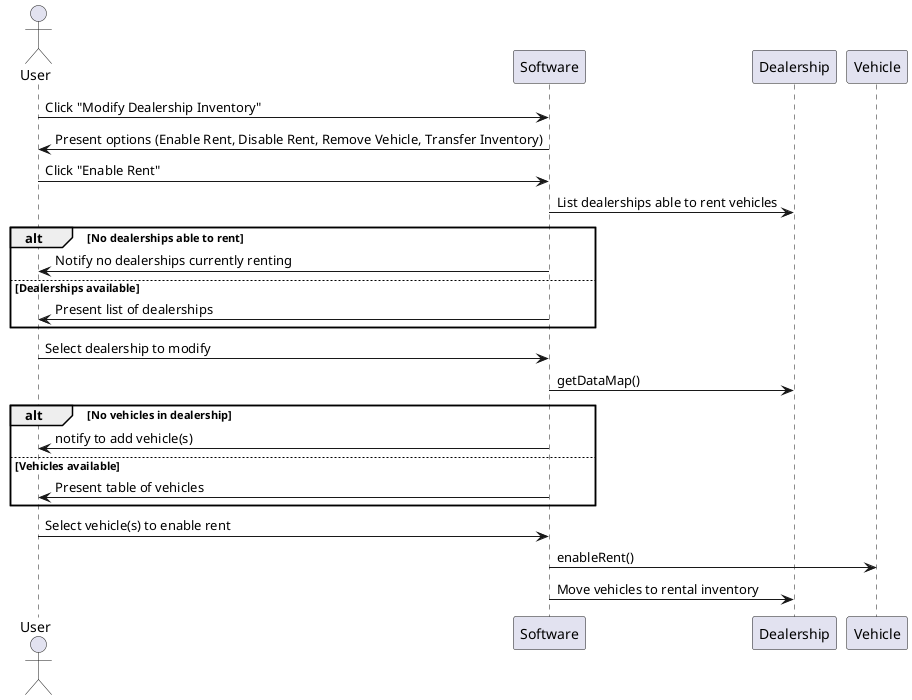 @startuml
'https://plantuml.com/sequence-diagram

actor User
participant "Software" as System
participant "Dealership" as Dealership
participant "Vehicle" as Vehicle

User -> System: Click "Modify Dealership Inventory"
System -> User: Present options (Enable Rent, Disable Rent, Remove Vehicle, Transfer Inventory)
User -> System: Click "Enable Rent"
System -> Dealership: List dealerships able to rent vehicles
alt No dealerships able to rent
    System -> User: Notify no dealerships currently renting
else Dealerships available
    System -> User: Present list of dealerships
    end

User -> System: Select dealership to modify
System -> Dealership: getDataMap()
alt No vehicles in dealership
    System -> User: notify to add vehicle(s)
 else Vehicles available
    System -> User: Present table of vehicles
    end

User -> System: Select vehicle(s) to enable rent
System -> Vehicle: enableRent()
System -> Dealership : Move vehicles to rental inventory
@enduml